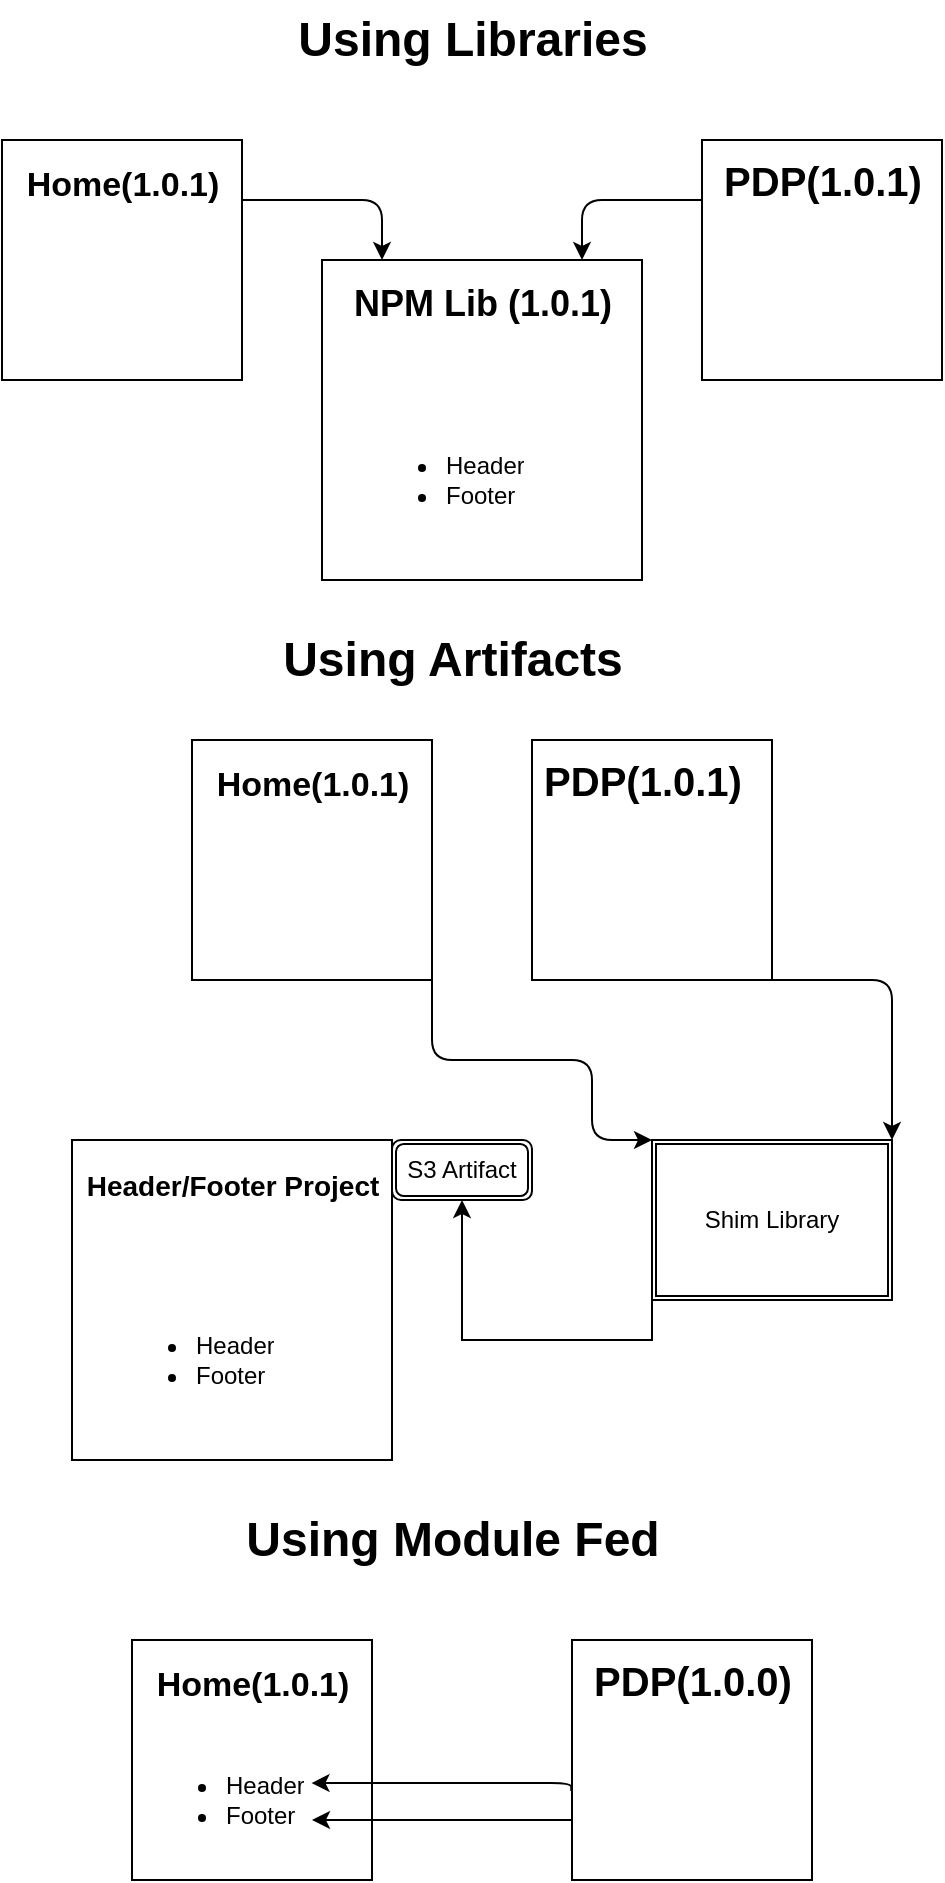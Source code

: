 <mxfile>
    <diagram id="lRgFzcGFHFp928uuRhQ0" name="Page-1">
        <mxGraphModel dx="477" dy="367" grid="1" gridSize="10" guides="1" tooltips="1" connect="1" arrows="1" fold="1" page="1" pageScale="1" pageWidth="850" pageHeight="1100" math="0" shadow="0">
            <root>
                <mxCell id="0"/>
                <mxCell id="1" parent="0"/>
                <mxCell id="2" value="" style="whiteSpace=wrap;html=1;aspect=fixed;" vertex="1" parent="1">
                    <mxGeometry x="10" y="70" width="120" height="120" as="geometry"/>
                </mxCell>
                <mxCell id="3" value="" style="whiteSpace=wrap;html=1;aspect=fixed;" vertex="1" parent="1">
                    <mxGeometry x="360" y="70" width="120" height="120" as="geometry"/>
                </mxCell>
                <mxCell id="4" value="" style="whiteSpace=wrap;html=1;aspect=fixed;" vertex="1" parent="1">
                    <mxGeometry x="170" y="130" width="160" height="160" as="geometry"/>
                </mxCell>
                <mxCell id="5" value="&lt;font style=&quot;font-size: 17px&quot;&gt;Home(1.0.1)&lt;/font&gt;" style="text;strokeColor=none;fillColor=none;html=1;fontSize=24;fontStyle=1;verticalAlign=middle;align=center;" vertex="1" parent="1">
                    <mxGeometry x="20" y="70" width="100" height="40" as="geometry"/>
                </mxCell>
                <mxCell id="6" value="&lt;font style=&quot;font-size: 20px&quot;&gt;PDP(1.0.1)&lt;/font&gt;" style="text;strokeColor=none;fillColor=none;html=1;fontSize=24;fontStyle=1;verticalAlign=middle;align=center;" vertex="1" parent="1">
                    <mxGeometry x="370" y="70" width="100" height="40" as="geometry"/>
                </mxCell>
                <mxCell id="7" value="&lt;font style=&quot;font-size: 18px&quot;&gt;NPM Lib (1.0.1)&lt;/font&gt;" style="text;strokeColor=none;fillColor=none;html=1;fontSize=24;fontStyle=1;verticalAlign=middle;align=center;" vertex="1" parent="1">
                    <mxGeometry x="200" y="130" width="100" height="40" as="geometry"/>
                </mxCell>
                <mxCell id="8" value="&lt;ul&gt;&lt;li&gt;&lt;span&gt;Header&lt;/span&gt;&lt;/li&gt;&lt;li&gt;Footer&lt;/li&gt;&lt;/ul&gt;" style="text;strokeColor=none;fillColor=none;html=1;whiteSpace=wrap;verticalAlign=middle;overflow=hidden;" vertex="1" parent="1">
                    <mxGeometry x="190" y="200" width="100" height="80" as="geometry"/>
                </mxCell>
                <mxCell id="9" value="" style="edgeStyle=segmentEdgeStyle;endArrow=classic;html=1;exitX=1;exitY=0.25;exitDx=0;exitDy=0;entryX=0;entryY=0;entryDx=0;entryDy=0;" edge="1" parent="1" source="2" target="7">
                    <mxGeometry width="50" height="50" relative="1" as="geometry">
                        <mxPoint x="220" y="200" as="sourcePoint"/>
                        <mxPoint x="270" y="150" as="targetPoint"/>
                    </mxGeometry>
                </mxCell>
                <mxCell id="10" value="" style="edgeStyle=segmentEdgeStyle;endArrow=classic;html=1;exitX=0;exitY=0.25;exitDx=0;exitDy=0;entryX=1;entryY=0;entryDx=0;entryDy=0;" edge="1" parent="1" source="3" target="7">
                    <mxGeometry width="50" height="50" relative="1" as="geometry">
                        <mxPoint x="220" y="200" as="sourcePoint"/>
                        <mxPoint x="270" y="150" as="targetPoint"/>
                    </mxGeometry>
                </mxCell>
                <mxCell id="11" value="Using Libraries" style="text;strokeColor=none;fillColor=none;html=1;fontSize=24;fontStyle=1;verticalAlign=middle;align=center;" vertex="1" parent="1">
                    <mxGeometry x="90" width="310" height="40" as="geometry"/>
                </mxCell>
                <mxCell id="22" value="" style="whiteSpace=wrap;html=1;aspect=fixed;" vertex="1" parent="1">
                    <mxGeometry x="105" y="370" width="120" height="120" as="geometry"/>
                </mxCell>
                <mxCell id="23" value="" style="whiteSpace=wrap;html=1;aspect=fixed;" vertex="1" parent="1">
                    <mxGeometry x="275" y="370" width="120" height="120" as="geometry"/>
                </mxCell>
                <mxCell id="24" value="" style="whiteSpace=wrap;html=1;aspect=fixed;" vertex="1" parent="1">
                    <mxGeometry x="45" y="570" width="160" height="160" as="geometry"/>
                </mxCell>
                <mxCell id="25" value="&lt;font style=&quot;font-size: 17px&quot;&gt;Home(1.0.1)&lt;/font&gt;" style="text;strokeColor=none;fillColor=none;html=1;fontSize=24;fontStyle=1;verticalAlign=middle;align=center;" vertex="1" parent="1">
                    <mxGeometry x="115" y="370" width="100" height="40" as="geometry"/>
                </mxCell>
                <mxCell id="26" value="&lt;font style=&quot;font-size: 20px&quot;&gt;PDP(1.0.1)&lt;/font&gt;" style="text;strokeColor=none;fillColor=none;html=1;fontSize=24;fontStyle=1;verticalAlign=middle;align=center;" vertex="1" parent="1">
                    <mxGeometry x="280" y="370" width="100" height="40" as="geometry"/>
                </mxCell>
                <mxCell id="27" value="&lt;font style=&quot;font-size: 14px&quot;&gt;Header/Footer Project&lt;/font&gt;" style="text;strokeColor=none;fillColor=none;html=1;fontSize=24;fontStyle=1;verticalAlign=middle;align=center;" vertex="1" parent="1">
                    <mxGeometry x="75" y="570" width="100" height="40" as="geometry"/>
                </mxCell>
                <mxCell id="28" value="&lt;ul&gt;&lt;li&gt;&lt;span&gt;Header&lt;/span&gt;&lt;/li&gt;&lt;li&gt;Footer&lt;/li&gt;&lt;/ul&gt;" style="text;strokeColor=none;fillColor=none;html=1;whiteSpace=wrap;verticalAlign=middle;overflow=hidden;" vertex="1" parent="1">
                    <mxGeometry x="65" y="640" width="100" height="80" as="geometry"/>
                </mxCell>
                <mxCell id="31" value="Using Artifacts" style="text;strokeColor=none;fillColor=none;html=1;fontSize=24;fontStyle=1;verticalAlign=middle;align=center;" vertex="1" parent="1">
                    <mxGeometry x="80" y="310" width="310" height="40" as="geometry"/>
                </mxCell>
                <mxCell id="32" value="S3 Artifact" style="shape=ext;double=1;rounded=1;whiteSpace=wrap;html=1;" vertex="1" parent="1">
                    <mxGeometry x="205" y="570" width="70" height="30" as="geometry"/>
                </mxCell>
                <mxCell id="37" style="edgeStyle=orthogonalEdgeStyle;rounded=0;orthogonalLoop=1;jettySize=auto;html=1;exitX=0;exitY=1;exitDx=0;exitDy=0;entryX=0.5;entryY=1;entryDx=0;entryDy=0;" edge="1" parent="1" source="33" target="32">
                    <mxGeometry relative="1" as="geometry"/>
                </mxCell>
                <mxCell id="33" value="Shim Library" style="shape=ext;double=1;rounded=0;whiteSpace=wrap;html=1;" vertex="1" parent="1">
                    <mxGeometry x="335" y="570" width="120" height="80" as="geometry"/>
                </mxCell>
                <mxCell id="34" value="" style="edgeStyle=segmentEdgeStyle;endArrow=classic;html=1;exitX=1;exitY=1;exitDx=0;exitDy=0;entryX=0;entryY=0;entryDx=0;entryDy=0;" edge="1" parent="1" source="22" target="33">
                    <mxGeometry width="50" height="50" relative="1" as="geometry">
                        <mxPoint x="225" y="550" as="sourcePoint"/>
                        <mxPoint x="275" y="500" as="targetPoint"/>
                        <Array as="points">
                            <mxPoint x="225" y="530"/>
                            <mxPoint x="305" y="530"/>
                            <mxPoint x="305" y="570"/>
                        </Array>
                    </mxGeometry>
                </mxCell>
                <mxCell id="35" value="" style="edgeStyle=segmentEdgeStyle;endArrow=classic;html=1;exitX=1;exitY=1;exitDx=0;exitDy=0;entryX=1;entryY=0;entryDx=0;entryDy=0;" edge="1" parent="1" source="23" target="33">
                    <mxGeometry width="50" height="50" relative="1" as="geometry">
                        <mxPoint x="225" y="550" as="sourcePoint"/>
                        <mxPoint x="275" y="500" as="targetPoint"/>
                    </mxGeometry>
                </mxCell>
                <mxCell id="38" value="" style="whiteSpace=wrap;html=1;aspect=fixed;" vertex="1" parent="1">
                    <mxGeometry x="75" y="820" width="120" height="120" as="geometry"/>
                </mxCell>
                <mxCell id="39" value="" style="whiteSpace=wrap;html=1;aspect=fixed;" vertex="1" parent="1">
                    <mxGeometry x="295" y="820" width="120" height="120" as="geometry"/>
                </mxCell>
                <mxCell id="41" value="&lt;font style=&quot;font-size: 17px&quot;&gt;Home(1.0.1)&lt;/font&gt;" style="text;strokeColor=none;fillColor=none;html=1;fontSize=24;fontStyle=1;verticalAlign=middle;align=center;" vertex="1" parent="1">
                    <mxGeometry x="85" y="820" width="100" height="40" as="geometry"/>
                </mxCell>
                <mxCell id="42" value="&lt;font style=&quot;font-size: 20px&quot;&gt;PDP(1.0.0)&lt;/font&gt;" style="text;strokeColor=none;fillColor=none;html=1;fontSize=24;fontStyle=1;verticalAlign=middle;align=center;" vertex="1" parent="1">
                    <mxGeometry x="305" y="820" width="100" height="40" as="geometry"/>
                </mxCell>
                <mxCell id="44" value="&lt;ul&gt;&lt;li&gt;&lt;span&gt;Header&lt;/span&gt;&lt;/li&gt;&lt;li&gt;Footer&lt;/li&gt;&lt;/ul&gt;" style="text;strokeColor=none;fillColor=none;html=1;whiteSpace=wrap;verticalAlign=middle;overflow=hidden;" vertex="1" parent="1">
                    <mxGeometry x="80" y="860" width="85" height="80" as="geometry"/>
                </mxCell>
                <mxCell id="45" value="" style="edgeStyle=segmentEdgeStyle;endArrow=classic;html=1;exitX=0;exitY=0.75;exitDx=0;exitDy=0;" edge="1" parent="1" source="39" target="44">
                    <mxGeometry width="50" height="50" relative="1" as="geometry">
                        <mxPoint x="155" y="950" as="sourcePoint"/>
                        <mxPoint x="135" y="880" as="targetPoint"/>
                    </mxGeometry>
                </mxCell>
                <mxCell id="46" value="" style="edgeStyle=segmentEdgeStyle;endArrow=classic;html=1;exitX=-0.003;exitY=0.629;exitDx=0;exitDy=0;entryX=0.997;entryY=0.394;entryDx=0;entryDy=0;exitPerimeter=0;entryPerimeter=0;" edge="1" parent="1" source="39" target="44">
                    <mxGeometry width="50" height="50" relative="1" as="geometry">
                        <mxPoint x="155" y="950" as="sourcePoint"/>
                        <mxPoint x="235" y="880" as="targetPoint"/>
                        <Array as="points">
                            <mxPoint x="295" y="892"/>
                        </Array>
                    </mxGeometry>
                </mxCell>
                <mxCell id="47" value="Using Module Fed" style="text;strokeColor=none;fillColor=none;html=1;fontSize=24;fontStyle=1;verticalAlign=middle;align=center;" vertex="1" parent="1">
                    <mxGeometry x="80" y="750" width="310" height="40" as="geometry"/>
                </mxCell>
            </root>
        </mxGraphModel>
    </diagram>
</mxfile>